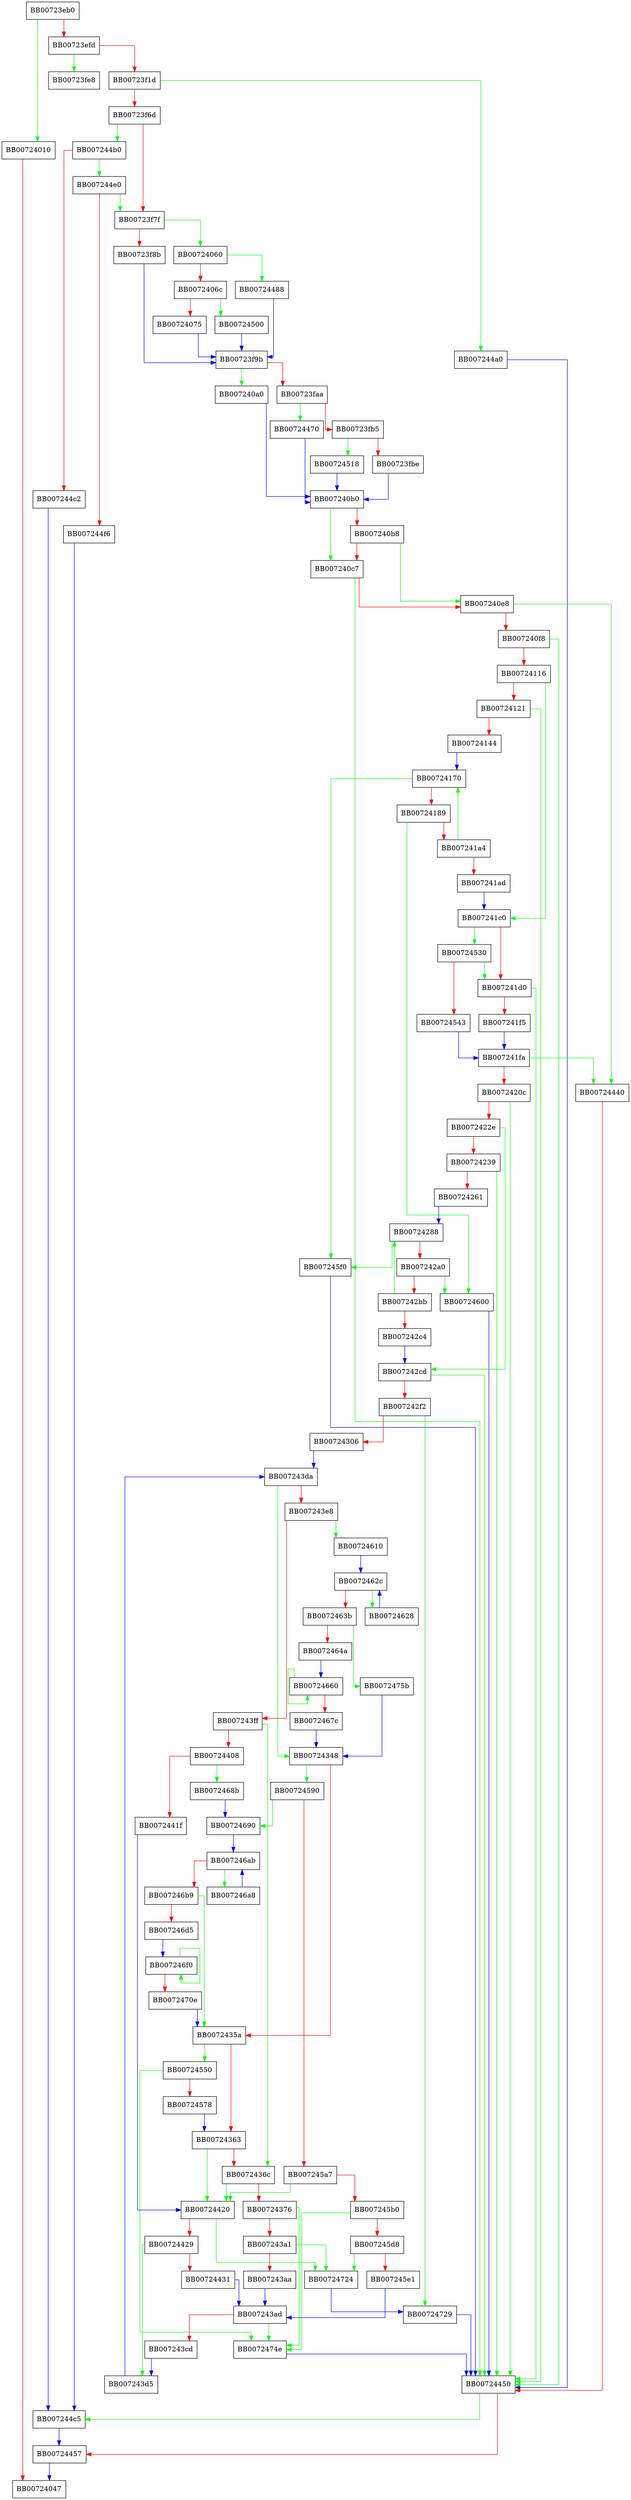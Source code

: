 digraph BN_mod_exp2_mont {
  node [shape="box"];
  graph [splines=ortho];
  BB00723eb0 -> BB00724010 [color="green"];
  BB00723eb0 -> BB00723efd [color="red"];
  BB00723efd -> BB00723fe8 [color="green"];
  BB00723efd -> BB00723f1d [color="red"];
  BB00723f1d -> BB007244a0 [color="green"];
  BB00723f1d -> BB00723f6d [color="red"];
  BB00723f6d -> BB007244b0 [color="green"];
  BB00723f6d -> BB00723f7f [color="red"];
  BB00723f7f -> BB00724060 [color="green"];
  BB00723f7f -> BB00723f8b [color="red"];
  BB00723f8b -> BB00723f9b [color="blue"];
  BB00723f9b -> BB007240a0 [color="green"];
  BB00723f9b -> BB00723faa [color="red"];
  BB00723faa -> BB00724470 [color="green"];
  BB00723faa -> BB00723fb5 [color="red"];
  BB00723fb5 -> BB00724518 [color="green"];
  BB00723fb5 -> BB00723fbe [color="red"];
  BB00723fbe -> BB007240b0 [color="blue"];
  BB00724010 -> BB00724047 [color="red"];
  BB00724060 -> BB00724488 [color="green"];
  BB00724060 -> BB0072406c [color="red"];
  BB0072406c -> BB00724500 [color="green"];
  BB0072406c -> BB00724075 [color="red"];
  BB00724075 -> BB00723f9b [color="blue"];
  BB007240a0 -> BB007240b0 [color="blue"];
  BB007240b0 -> BB007240c7 [color="green"];
  BB007240b0 -> BB007240b8 [color="red"];
  BB007240b8 -> BB007240e8 [color="green"];
  BB007240b8 -> BB007240c7 [color="red"];
  BB007240c7 -> BB00724450 [color="green"];
  BB007240c7 -> BB007240e8 [color="red"];
  BB007240e8 -> BB00724440 [color="green"];
  BB007240e8 -> BB007240f8 [color="red"];
  BB007240f8 -> BB00724450 [color="green"];
  BB007240f8 -> BB00724116 [color="red"];
  BB00724116 -> BB007241c0 [color="green"];
  BB00724116 -> BB00724121 [color="red"];
  BB00724121 -> BB00724450 [color="green"];
  BB00724121 -> BB00724144 [color="red"];
  BB00724144 -> BB00724170 [color="blue"];
  BB00724170 -> BB007245f0 [color="green"];
  BB00724170 -> BB00724189 [color="red"];
  BB00724189 -> BB00724600 [color="green"];
  BB00724189 -> BB007241a4 [color="red"];
  BB007241a4 -> BB00724170 [color="green"];
  BB007241a4 -> BB007241ad [color="red"];
  BB007241ad -> BB007241c0 [color="blue"];
  BB007241c0 -> BB00724530 [color="green"];
  BB007241c0 -> BB007241d0 [color="red"];
  BB007241d0 -> BB00724450 [color="green"];
  BB007241d0 -> BB007241f5 [color="red"];
  BB007241f5 -> BB007241fa [color="blue"];
  BB007241fa -> BB00724440 [color="green"];
  BB007241fa -> BB0072420c [color="red"];
  BB0072420c -> BB00724450 [color="green"];
  BB0072420c -> BB0072422e [color="red"];
  BB0072422e -> BB007242cd [color="green"];
  BB0072422e -> BB00724239 [color="red"];
  BB00724239 -> BB00724450 [color="green"];
  BB00724239 -> BB00724261 [color="red"];
  BB00724261 -> BB00724288 [color="blue"];
  BB00724288 -> BB007245f0 [color="green"];
  BB00724288 -> BB007242a0 [color="red"];
  BB007242a0 -> BB00724600 [color="green"];
  BB007242a0 -> BB007242bb [color="red"];
  BB007242bb -> BB00724288 [color="green"];
  BB007242bb -> BB007242c4 [color="red"];
  BB007242c4 -> BB007242cd [color="blue"];
  BB007242cd -> BB00724450 [color="green"];
  BB007242cd -> BB007242f2 [color="red"];
  BB007242f2 -> BB00724729 [color="green"];
  BB007242f2 -> BB00724306 [color="red"];
  BB00724306 -> BB007243da [color="blue"];
  BB00724348 -> BB00724590 [color="green"];
  BB00724348 -> BB0072435a [color="red"];
  BB0072435a -> BB00724550 [color="green"];
  BB0072435a -> BB00724363 [color="red"];
  BB00724363 -> BB00724420 [color="green"];
  BB00724363 -> BB0072436c [color="red"];
  BB0072436c -> BB00724420 [color="green"];
  BB0072436c -> BB00724376 [color="red"];
  BB00724376 -> BB0072474e [color="green"];
  BB00724376 -> BB007243a1 [color="red"];
  BB007243a1 -> BB00724724 [color="green"];
  BB007243a1 -> BB007243aa [color="red"];
  BB007243aa -> BB007243ad [color="blue"];
  BB007243ad -> BB0072474e [color="green"];
  BB007243ad -> BB007243cd [color="red"];
  BB007243cd -> BB007243d5 [color="blue"];
  BB007243d5 -> BB007243da [color="blue"];
  BB007243da -> BB00724348 [color="green"];
  BB007243da -> BB007243e8 [color="red"];
  BB007243e8 -> BB00724610 [color="green"];
  BB007243e8 -> BB007243ff [color="red"];
  BB007243ff -> BB0072436c [color="green"];
  BB007243ff -> BB00724408 [color="red"];
  BB00724408 -> BB0072468b [color="green"];
  BB00724408 -> BB0072441f [color="red"];
  BB0072441f -> BB00724420 [color="blue"];
  BB00724420 -> BB00724724 [color="green"];
  BB00724420 -> BB00724429 [color="red"];
  BB00724429 -> BB007243d5 [color="green"];
  BB00724429 -> BB00724431 [color="red"];
  BB00724431 -> BB007243ad [color="blue"];
  BB00724440 -> BB00724450 [color="red"];
  BB00724450 -> BB007244c5 [color="green"];
  BB00724450 -> BB00724457 [color="red"];
  BB00724457 -> BB00724047 [color="blue"];
  BB00724470 -> BB007240b0 [color="blue"];
  BB00724488 -> BB00723f9b [color="blue"];
  BB007244a0 -> BB00724450 [color="blue"];
  BB007244b0 -> BB007244e0 [color="green"];
  BB007244b0 -> BB007244c2 [color="red"];
  BB007244c2 -> BB007244c5 [color="blue"];
  BB007244c5 -> BB00724457 [color="blue"];
  BB007244e0 -> BB00723f7f [color="green"];
  BB007244e0 -> BB007244f6 [color="red"];
  BB007244f6 -> BB007244c5 [color="blue"];
  BB00724500 -> BB00723f9b [color="blue"];
  BB00724518 -> BB007240b0 [color="blue"];
  BB00724530 -> BB007241d0 [color="green"];
  BB00724530 -> BB00724543 [color="red"];
  BB00724543 -> BB007241fa [color="blue"];
  BB00724550 -> BB0072474e [color="green"];
  BB00724550 -> BB00724578 [color="red"];
  BB00724578 -> BB00724363 [color="blue"];
  BB00724590 -> BB00724690 [color="green"];
  BB00724590 -> BB007245a7 [color="red"];
  BB007245a7 -> BB00724420 [color="green"];
  BB007245a7 -> BB007245b0 [color="red"];
  BB007245b0 -> BB0072474e [color="green"];
  BB007245b0 -> BB007245d8 [color="red"];
  BB007245d8 -> BB00724724 [color="green"];
  BB007245d8 -> BB007245e1 [color="red"];
  BB007245e1 -> BB007243ad [color="blue"];
  BB007245f0 -> BB00724450 [color="blue"];
  BB00724600 -> BB00724450 [color="blue"];
  BB00724610 -> BB0072462c [color="blue"];
  BB00724628 -> BB0072462c [color="blue"];
  BB0072462c -> BB00724628 [color="green"];
  BB0072462c -> BB0072463b [color="red"];
  BB0072463b -> BB0072475b [color="green"];
  BB0072463b -> BB0072464a [color="red"];
  BB0072464a -> BB00724660 [color="blue"];
  BB00724660 -> BB00724660 [color="green"];
  BB00724660 -> BB0072467c [color="red"];
  BB0072467c -> BB00724348 [color="blue"];
  BB0072468b -> BB00724690 [color="blue"];
  BB00724690 -> BB007246ab [color="blue"];
  BB007246a8 -> BB007246ab [color="blue"];
  BB007246ab -> BB007246a8 [color="green"];
  BB007246ab -> BB007246b9 [color="red"];
  BB007246b9 -> BB0072435a [color="green"];
  BB007246b9 -> BB007246d5 [color="red"];
  BB007246d5 -> BB007246f0 [color="blue"];
  BB007246f0 -> BB007246f0 [color="green"];
  BB007246f0 -> BB0072470e [color="red"];
  BB0072470e -> BB0072435a [color="blue"];
  BB00724724 -> BB00724729 [color="blue"];
  BB00724729 -> BB00724450 [color="blue"];
  BB0072474e -> BB00724450 [color="blue"];
  BB0072475b -> BB00724348 [color="blue"];
}